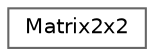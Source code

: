 digraph "类继承关系图"
{
 // LATEX_PDF_SIZE
  bgcolor="transparent";
  edge [fontname=Helvetica,fontsize=10,labelfontname=Helvetica,labelfontsize=10];
  node [fontname=Helvetica,fontsize=10,shape=box,height=0.2,width=0.4];
  rankdir="LR";
  Node0 [id="Node000000",label="Matrix2x2",height=0.2,width=0.4,color="grey40", fillcolor="white", style="filled",URL="$struct_matrix2x2.html",tooltip="Matrix 2x2 class"];
}
